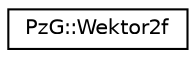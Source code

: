 digraph "Graficzna hierarchia klas"
{
  edge [fontname="Helvetica",fontsize="10",labelfontname="Helvetica",labelfontsize="10"];
  node [fontname="Helvetica",fontsize="10",shape=record];
  rankdir="LR";
  Node0 [label="PzG::Wektor2f",height=0.2,width=0.4,color="black", fillcolor="white", style="filled",URL="$class_pz_g_1_1_wektor2f.html",tooltip="Klasa pomocnicza, pozwala modelować wektor dwuwymiarowy. "];
}
